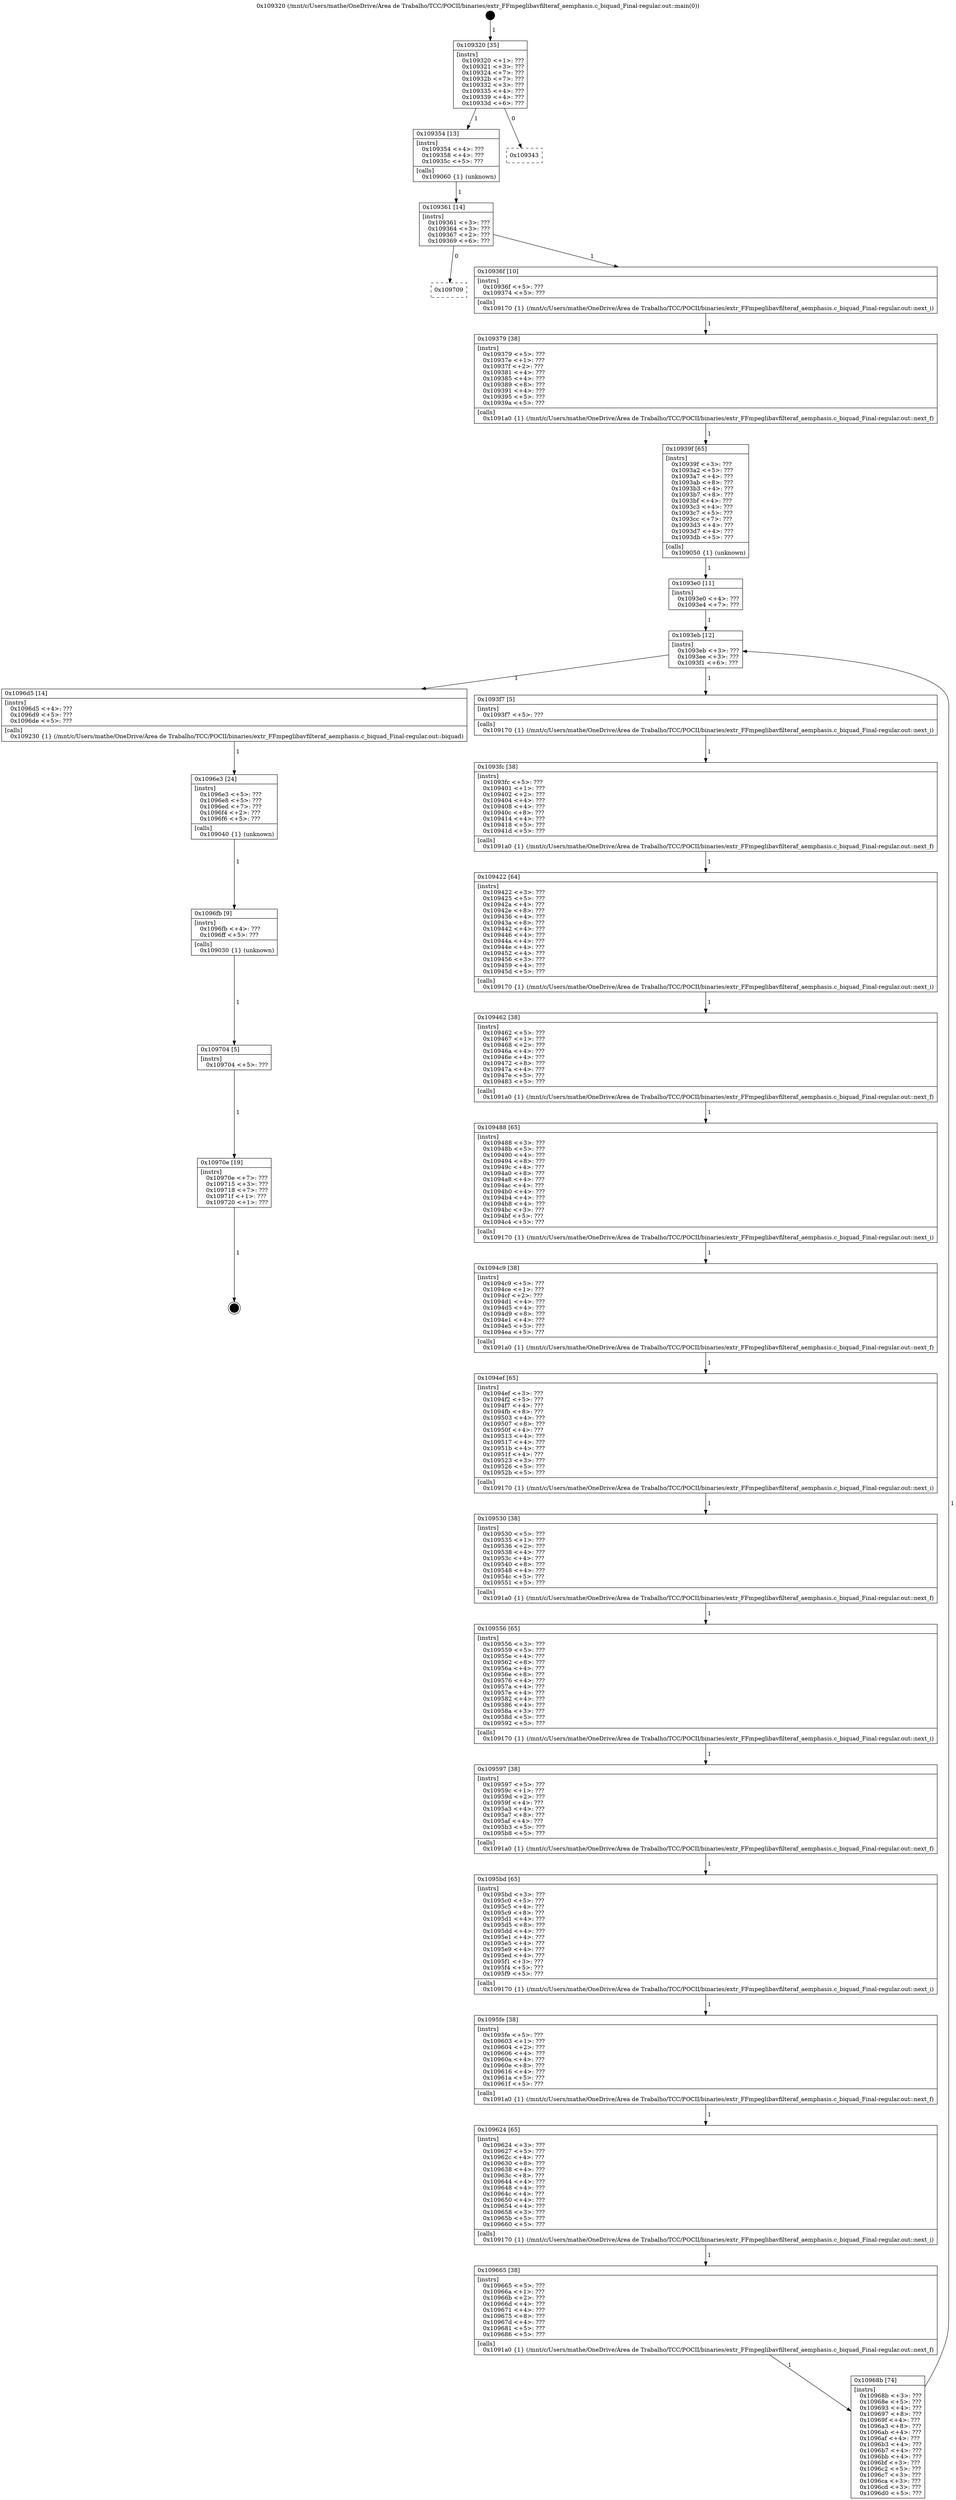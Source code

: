 digraph "0x109320" {
  label = "0x109320 (/mnt/c/Users/mathe/OneDrive/Área de Trabalho/TCC/POCII/binaries/extr_FFmpeglibavfilteraf_aemphasis.c_biquad_Final-regular.out::main(0))"
  labelloc = "t"
  node[shape=record]

  Entry [label="",width=0.3,height=0.3,shape=circle,fillcolor=black,style=filled]
  "0x109320" [label="{
     0x109320 [35]\l
     | [instrs]\l
     &nbsp;&nbsp;0x109320 \<+1\>: ???\l
     &nbsp;&nbsp;0x109321 \<+3\>: ???\l
     &nbsp;&nbsp;0x109324 \<+7\>: ???\l
     &nbsp;&nbsp;0x10932b \<+7\>: ???\l
     &nbsp;&nbsp;0x109332 \<+3\>: ???\l
     &nbsp;&nbsp;0x109335 \<+4\>: ???\l
     &nbsp;&nbsp;0x109339 \<+4\>: ???\l
     &nbsp;&nbsp;0x10933d \<+6\>: ???\l
  }"]
  "0x109354" [label="{
     0x109354 [13]\l
     | [instrs]\l
     &nbsp;&nbsp;0x109354 \<+4\>: ???\l
     &nbsp;&nbsp;0x109358 \<+4\>: ???\l
     &nbsp;&nbsp;0x10935c \<+5\>: ???\l
     | [calls]\l
     &nbsp;&nbsp;0x109060 \{1\} (unknown)\l
  }"]
  "0x109343" [label="{
     0x109343\l
  }", style=dashed]
  "0x109361" [label="{
     0x109361 [14]\l
     | [instrs]\l
     &nbsp;&nbsp;0x109361 \<+3\>: ???\l
     &nbsp;&nbsp;0x109364 \<+3\>: ???\l
     &nbsp;&nbsp;0x109367 \<+2\>: ???\l
     &nbsp;&nbsp;0x109369 \<+6\>: ???\l
  }"]
  "0x109709" [label="{
     0x109709\l
  }", style=dashed]
  "0x10936f" [label="{
     0x10936f [10]\l
     | [instrs]\l
     &nbsp;&nbsp;0x10936f \<+5\>: ???\l
     &nbsp;&nbsp;0x109374 \<+5\>: ???\l
     | [calls]\l
     &nbsp;&nbsp;0x109170 \{1\} (/mnt/c/Users/mathe/OneDrive/Área de Trabalho/TCC/POCII/binaries/extr_FFmpeglibavfilteraf_aemphasis.c_biquad_Final-regular.out::next_i)\l
  }"]
  Exit [label="",width=0.3,height=0.3,shape=circle,fillcolor=black,style=filled,peripheries=2]
  "0x109379" [label="{
     0x109379 [38]\l
     | [instrs]\l
     &nbsp;&nbsp;0x109379 \<+5\>: ???\l
     &nbsp;&nbsp;0x10937e \<+1\>: ???\l
     &nbsp;&nbsp;0x10937f \<+2\>: ???\l
     &nbsp;&nbsp;0x109381 \<+4\>: ???\l
     &nbsp;&nbsp;0x109385 \<+4\>: ???\l
     &nbsp;&nbsp;0x109389 \<+8\>: ???\l
     &nbsp;&nbsp;0x109391 \<+4\>: ???\l
     &nbsp;&nbsp;0x109395 \<+5\>: ???\l
     &nbsp;&nbsp;0x10939a \<+5\>: ???\l
     | [calls]\l
     &nbsp;&nbsp;0x1091a0 \{1\} (/mnt/c/Users/mathe/OneDrive/Área de Trabalho/TCC/POCII/binaries/extr_FFmpeglibavfilteraf_aemphasis.c_biquad_Final-regular.out::next_f)\l
  }"]
  "0x10939f" [label="{
     0x10939f [65]\l
     | [instrs]\l
     &nbsp;&nbsp;0x10939f \<+3\>: ???\l
     &nbsp;&nbsp;0x1093a2 \<+5\>: ???\l
     &nbsp;&nbsp;0x1093a7 \<+4\>: ???\l
     &nbsp;&nbsp;0x1093ab \<+8\>: ???\l
     &nbsp;&nbsp;0x1093b3 \<+4\>: ???\l
     &nbsp;&nbsp;0x1093b7 \<+8\>: ???\l
     &nbsp;&nbsp;0x1093bf \<+4\>: ???\l
     &nbsp;&nbsp;0x1093c3 \<+4\>: ???\l
     &nbsp;&nbsp;0x1093c7 \<+5\>: ???\l
     &nbsp;&nbsp;0x1093cc \<+7\>: ???\l
     &nbsp;&nbsp;0x1093d3 \<+4\>: ???\l
     &nbsp;&nbsp;0x1093d7 \<+4\>: ???\l
     &nbsp;&nbsp;0x1093db \<+5\>: ???\l
     | [calls]\l
     &nbsp;&nbsp;0x109050 \{1\} (unknown)\l
  }"]
  "0x1093eb" [label="{
     0x1093eb [12]\l
     | [instrs]\l
     &nbsp;&nbsp;0x1093eb \<+3\>: ???\l
     &nbsp;&nbsp;0x1093ee \<+3\>: ???\l
     &nbsp;&nbsp;0x1093f1 \<+6\>: ???\l
  }"]
  "0x1096d5" [label="{
     0x1096d5 [14]\l
     | [instrs]\l
     &nbsp;&nbsp;0x1096d5 \<+4\>: ???\l
     &nbsp;&nbsp;0x1096d9 \<+5\>: ???\l
     &nbsp;&nbsp;0x1096de \<+5\>: ???\l
     | [calls]\l
     &nbsp;&nbsp;0x109230 \{1\} (/mnt/c/Users/mathe/OneDrive/Área de Trabalho/TCC/POCII/binaries/extr_FFmpeglibavfilteraf_aemphasis.c_biquad_Final-regular.out::biquad)\l
  }"]
  "0x1093f7" [label="{
     0x1093f7 [5]\l
     | [instrs]\l
     &nbsp;&nbsp;0x1093f7 \<+5\>: ???\l
     | [calls]\l
     &nbsp;&nbsp;0x109170 \{1\} (/mnt/c/Users/mathe/OneDrive/Área de Trabalho/TCC/POCII/binaries/extr_FFmpeglibavfilteraf_aemphasis.c_biquad_Final-regular.out::next_i)\l
  }"]
  "0x1093fc" [label="{
     0x1093fc [38]\l
     | [instrs]\l
     &nbsp;&nbsp;0x1093fc \<+5\>: ???\l
     &nbsp;&nbsp;0x109401 \<+1\>: ???\l
     &nbsp;&nbsp;0x109402 \<+2\>: ???\l
     &nbsp;&nbsp;0x109404 \<+4\>: ???\l
     &nbsp;&nbsp;0x109408 \<+4\>: ???\l
     &nbsp;&nbsp;0x10940c \<+8\>: ???\l
     &nbsp;&nbsp;0x109414 \<+4\>: ???\l
     &nbsp;&nbsp;0x109418 \<+5\>: ???\l
     &nbsp;&nbsp;0x10941d \<+5\>: ???\l
     | [calls]\l
     &nbsp;&nbsp;0x1091a0 \{1\} (/mnt/c/Users/mathe/OneDrive/Área de Trabalho/TCC/POCII/binaries/extr_FFmpeglibavfilteraf_aemphasis.c_biquad_Final-regular.out::next_f)\l
  }"]
  "0x109422" [label="{
     0x109422 [64]\l
     | [instrs]\l
     &nbsp;&nbsp;0x109422 \<+3\>: ???\l
     &nbsp;&nbsp;0x109425 \<+5\>: ???\l
     &nbsp;&nbsp;0x10942a \<+4\>: ???\l
     &nbsp;&nbsp;0x10942e \<+8\>: ???\l
     &nbsp;&nbsp;0x109436 \<+4\>: ???\l
     &nbsp;&nbsp;0x10943a \<+8\>: ???\l
     &nbsp;&nbsp;0x109442 \<+4\>: ???\l
     &nbsp;&nbsp;0x109446 \<+4\>: ???\l
     &nbsp;&nbsp;0x10944a \<+4\>: ???\l
     &nbsp;&nbsp;0x10944e \<+4\>: ???\l
     &nbsp;&nbsp;0x109452 \<+4\>: ???\l
     &nbsp;&nbsp;0x109456 \<+3\>: ???\l
     &nbsp;&nbsp;0x109459 \<+4\>: ???\l
     &nbsp;&nbsp;0x10945d \<+5\>: ???\l
     | [calls]\l
     &nbsp;&nbsp;0x109170 \{1\} (/mnt/c/Users/mathe/OneDrive/Área de Trabalho/TCC/POCII/binaries/extr_FFmpeglibavfilteraf_aemphasis.c_biquad_Final-regular.out::next_i)\l
  }"]
  "0x109462" [label="{
     0x109462 [38]\l
     | [instrs]\l
     &nbsp;&nbsp;0x109462 \<+5\>: ???\l
     &nbsp;&nbsp;0x109467 \<+1\>: ???\l
     &nbsp;&nbsp;0x109468 \<+2\>: ???\l
     &nbsp;&nbsp;0x10946a \<+4\>: ???\l
     &nbsp;&nbsp;0x10946e \<+4\>: ???\l
     &nbsp;&nbsp;0x109472 \<+8\>: ???\l
     &nbsp;&nbsp;0x10947a \<+4\>: ???\l
     &nbsp;&nbsp;0x10947e \<+5\>: ???\l
     &nbsp;&nbsp;0x109483 \<+5\>: ???\l
     | [calls]\l
     &nbsp;&nbsp;0x1091a0 \{1\} (/mnt/c/Users/mathe/OneDrive/Área de Trabalho/TCC/POCII/binaries/extr_FFmpeglibavfilteraf_aemphasis.c_biquad_Final-regular.out::next_f)\l
  }"]
  "0x109488" [label="{
     0x109488 [65]\l
     | [instrs]\l
     &nbsp;&nbsp;0x109488 \<+3\>: ???\l
     &nbsp;&nbsp;0x10948b \<+5\>: ???\l
     &nbsp;&nbsp;0x109490 \<+4\>: ???\l
     &nbsp;&nbsp;0x109494 \<+8\>: ???\l
     &nbsp;&nbsp;0x10949c \<+4\>: ???\l
     &nbsp;&nbsp;0x1094a0 \<+8\>: ???\l
     &nbsp;&nbsp;0x1094a8 \<+4\>: ???\l
     &nbsp;&nbsp;0x1094ac \<+4\>: ???\l
     &nbsp;&nbsp;0x1094b0 \<+4\>: ???\l
     &nbsp;&nbsp;0x1094b4 \<+4\>: ???\l
     &nbsp;&nbsp;0x1094b8 \<+4\>: ???\l
     &nbsp;&nbsp;0x1094bc \<+3\>: ???\l
     &nbsp;&nbsp;0x1094bf \<+5\>: ???\l
     &nbsp;&nbsp;0x1094c4 \<+5\>: ???\l
     | [calls]\l
     &nbsp;&nbsp;0x109170 \{1\} (/mnt/c/Users/mathe/OneDrive/Área de Trabalho/TCC/POCII/binaries/extr_FFmpeglibavfilteraf_aemphasis.c_biquad_Final-regular.out::next_i)\l
  }"]
  "0x1094c9" [label="{
     0x1094c9 [38]\l
     | [instrs]\l
     &nbsp;&nbsp;0x1094c9 \<+5\>: ???\l
     &nbsp;&nbsp;0x1094ce \<+1\>: ???\l
     &nbsp;&nbsp;0x1094cf \<+2\>: ???\l
     &nbsp;&nbsp;0x1094d1 \<+4\>: ???\l
     &nbsp;&nbsp;0x1094d5 \<+4\>: ???\l
     &nbsp;&nbsp;0x1094d9 \<+8\>: ???\l
     &nbsp;&nbsp;0x1094e1 \<+4\>: ???\l
     &nbsp;&nbsp;0x1094e5 \<+5\>: ???\l
     &nbsp;&nbsp;0x1094ea \<+5\>: ???\l
     | [calls]\l
     &nbsp;&nbsp;0x1091a0 \{1\} (/mnt/c/Users/mathe/OneDrive/Área de Trabalho/TCC/POCII/binaries/extr_FFmpeglibavfilteraf_aemphasis.c_biquad_Final-regular.out::next_f)\l
  }"]
  "0x1094ef" [label="{
     0x1094ef [65]\l
     | [instrs]\l
     &nbsp;&nbsp;0x1094ef \<+3\>: ???\l
     &nbsp;&nbsp;0x1094f2 \<+5\>: ???\l
     &nbsp;&nbsp;0x1094f7 \<+4\>: ???\l
     &nbsp;&nbsp;0x1094fb \<+8\>: ???\l
     &nbsp;&nbsp;0x109503 \<+4\>: ???\l
     &nbsp;&nbsp;0x109507 \<+8\>: ???\l
     &nbsp;&nbsp;0x10950f \<+4\>: ???\l
     &nbsp;&nbsp;0x109513 \<+4\>: ???\l
     &nbsp;&nbsp;0x109517 \<+4\>: ???\l
     &nbsp;&nbsp;0x10951b \<+4\>: ???\l
     &nbsp;&nbsp;0x10951f \<+4\>: ???\l
     &nbsp;&nbsp;0x109523 \<+3\>: ???\l
     &nbsp;&nbsp;0x109526 \<+5\>: ???\l
     &nbsp;&nbsp;0x10952b \<+5\>: ???\l
     | [calls]\l
     &nbsp;&nbsp;0x109170 \{1\} (/mnt/c/Users/mathe/OneDrive/Área de Trabalho/TCC/POCII/binaries/extr_FFmpeglibavfilteraf_aemphasis.c_biquad_Final-regular.out::next_i)\l
  }"]
  "0x109530" [label="{
     0x109530 [38]\l
     | [instrs]\l
     &nbsp;&nbsp;0x109530 \<+5\>: ???\l
     &nbsp;&nbsp;0x109535 \<+1\>: ???\l
     &nbsp;&nbsp;0x109536 \<+2\>: ???\l
     &nbsp;&nbsp;0x109538 \<+4\>: ???\l
     &nbsp;&nbsp;0x10953c \<+4\>: ???\l
     &nbsp;&nbsp;0x109540 \<+8\>: ???\l
     &nbsp;&nbsp;0x109548 \<+4\>: ???\l
     &nbsp;&nbsp;0x10954c \<+5\>: ???\l
     &nbsp;&nbsp;0x109551 \<+5\>: ???\l
     | [calls]\l
     &nbsp;&nbsp;0x1091a0 \{1\} (/mnt/c/Users/mathe/OneDrive/Área de Trabalho/TCC/POCII/binaries/extr_FFmpeglibavfilteraf_aemphasis.c_biquad_Final-regular.out::next_f)\l
  }"]
  "0x109556" [label="{
     0x109556 [65]\l
     | [instrs]\l
     &nbsp;&nbsp;0x109556 \<+3\>: ???\l
     &nbsp;&nbsp;0x109559 \<+5\>: ???\l
     &nbsp;&nbsp;0x10955e \<+4\>: ???\l
     &nbsp;&nbsp;0x109562 \<+8\>: ???\l
     &nbsp;&nbsp;0x10956a \<+4\>: ???\l
     &nbsp;&nbsp;0x10956e \<+8\>: ???\l
     &nbsp;&nbsp;0x109576 \<+4\>: ???\l
     &nbsp;&nbsp;0x10957a \<+4\>: ???\l
     &nbsp;&nbsp;0x10957e \<+4\>: ???\l
     &nbsp;&nbsp;0x109582 \<+4\>: ???\l
     &nbsp;&nbsp;0x109586 \<+4\>: ???\l
     &nbsp;&nbsp;0x10958a \<+3\>: ???\l
     &nbsp;&nbsp;0x10958d \<+5\>: ???\l
     &nbsp;&nbsp;0x109592 \<+5\>: ???\l
     | [calls]\l
     &nbsp;&nbsp;0x109170 \{1\} (/mnt/c/Users/mathe/OneDrive/Área de Trabalho/TCC/POCII/binaries/extr_FFmpeglibavfilteraf_aemphasis.c_biquad_Final-regular.out::next_i)\l
  }"]
  "0x109597" [label="{
     0x109597 [38]\l
     | [instrs]\l
     &nbsp;&nbsp;0x109597 \<+5\>: ???\l
     &nbsp;&nbsp;0x10959c \<+1\>: ???\l
     &nbsp;&nbsp;0x10959d \<+2\>: ???\l
     &nbsp;&nbsp;0x10959f \<+4\>: ???\l
     &nbsp;&nbsp;0x1095a3 \<+4\>: ???\l
     &nbsp;&nbsp;0x1095a7 \<+8\>: ???\l
     &nbsp;&nbsp;0x1095af \<+4\>: ???\l
     &nbsp;&nbsp;0x1095b3 \<+5\>: ???\l
     &nbsp;&nbsp;0x1095b8 \<+5\>: ???\l
     | [calls]\l
     &nbsp;&nbsp;0x1091a0 \{1\} (/mnt/c/Users/mathe/OneDrive/Área de Trabalho/TCC/POCII/binaries/extr_FFmpeglibavfilteraf_aemphasis.c_biquad_Final-regular.out::next_f)\l
  }"]
  "0x1095bd" [label="{
     0x1095bd [65]\l
     | [instrs]\l
     &nbsp;&nbsp;0x1095bd \<+3\>: ???\l
     &nbsp;&nbsp;0x1095c0 \<+5\>: ???\l
     &nbsp;&nbsp;0x1095c5 \<+4\>: ???\l
     &nbsp;&nbsp;0x1095c9 \<+8\>: ???\l
     &nbsp;&nbsp;0x1095d1 \<+4\>: ???\l
     &nbsp;&nbsp;0x1095d5 \<+8\>: ???\l
     &nbsp;&nbsp;0x1095dd \<+4\>: ???\l
     &nbsp;&nbsp;0x1095e1 \<+4\>: ???\l
     &nbsp;&nbsp;0x1095e5 \<+4\>: ???\l
     &nbsp;&nbsp;0x1095e9 \<+4\>: ???\l
     &nbsp;&nbsp;0x1095ed \<+4\>: ???\l
     &nbsp;&nbsp;0x1095f1 \<+3\>: ???\l
     &nbsp;&nbsp;0x1095f4 \<+5\>: ???\l
     &nbsp;&nbsp;0x1095f9 \<+5\>: ???\l
     | [calls]\l
     &nbsp;&nbsp;0x109170 \{1\} (/mnt/c/Users/mathe/OneDrive/Área de Trabalho/TCC/POCII/binaries/extr_FFmpeglibavfilteraf_aemphasis.c_biquad_Final-regular.out::next_i)\l
  }"]
  "0x1095fe" [label="{
     0x1095fe [38]\l
     | [instrs]\l
     &nbsp;&nbsp;0x1095fe \<+5\>: ???\l
     &nbsp;&nbsp;0x109603 \<+1\>: ???\l
     &nbsp;&nbsp;0x109604 \<+2\>: ???\l
     &nbsp;&nbsp;0x109606 \<+4\>: ???\l
     &nbsp;&nbsp;0x10960a \<+4\>: ???\l
     &nbsp;&nbsp;0x10960e \<+8\>: ???\l
     &nbsp;&nbsp;0x109616 \<+4\>: ???\l
     &nbsp;&nbsp;0x10961a \<+5\>: ???\l
     &nbsp;&nbsp;0x10961f \<+5\>: ???\l
     | [calls]\l
     &nbsp;&nbsp;0x1091a0 \{1\} (/mnt/c/Users/mathe/OneDrive/Área de Trabalho/TCC/POCII/binaries/extr_FFmpeglibavfilteraf_aemphasis.c_biquad_Final-regular.out::next_f)\l
  }"]
  "0x109624" [label="{
     0x109624 [65]\l
     | [instrs]\l
     &nbsp;&nbsp;0x109624 \<+3\>: ???\l
     &nbsp;&nbsp;0x109627 \<+5\>: ???\l
     &nbsp;&nbsp;0x10962c \<+4\>: ???\l
     &nbsp;&nbsp;0x109630 \<+8\>: ???\l
     &nbsp;&nbsp;0x109638 \<+4\>: ???\l
     &nbsp;&nbsp;0x10963c \<+8\>: ???\l
     &nbsp;&nbsp;0x109644 \<+4\>: ???\l
     &nbsp;&nbsp;0x109648 \<+4\>: ???\l
     &nbsp;&nbsp;0x10964c \<+4\>: ???\l
     &nbsp;&nbsp;0x109650 \<+4\>: ???\l
     &nbsp;&nbsp;0x109654 \<+4\>: ???\l
     &nbsp;&nbsp;0x109658 \<+3\>: ???\l
     &nbsp;&nbsp;0x10965b \<+5\>: ???\l
     &nbsp;&nbsp;0x109660 \<+5\>: ???\l
     | [calls]\l
     &nbsp;&nbsp;0x109170 \{1\} (/mnt/c/Users/mathe/OneDrive/Área de Trabalho/TCC/POCII/binaries/extr_FFmpeglibavfilteraf_aemphasis.c_biquad_Final-regular.out::next_i)\l
  }"]
  "0x109665" [label="{
     0x109665 [38]\l
     | [instrs]\l
     &nbsp;&nbsp;0x109665 \<+5\>: ???\l
     &nbsp;&nbsp;0x10966a \<+1\>: ???\l
     &nbsp;&nbsp;0x10966b \<+2\>: ???\l
     &nbsp;&nbsp;0x10966d \<+4\>: ???\l
     &nbsp;&nbsp;0x109671 \<+4\>: ???\l
     &nbsp;&nbsp;0x109675 \<+8\>: ???\l
     &nbsp;&nbsp;0x10967d \<+4\>: ???\l
     &nbsp;&nbsp;0x109681 \<+5\>: ???\l
     &nbsp;&nbsp;0x109686 \<+5\>: ???\l
     | [calls]\l
     &nbsp;&nbsp;0x1091a0 \{1\} (/mnt/c/Users/mathe/OneDrive/Área de Trabalho/TCC/POCII/binaries/extr_FFmpeglibavfilteraf_aemphasis.c_biquad_Final-regular.out::next_f)\l
  }"]
  "0x10968b" [label="{
     0x10968b [74]\l
     | [instrs]\l
     &nbsp;&nbsp;0x10968b \<+3\>: ???\l
     &nbsp;&nbsp;0x10968e \<+5\>: ???\l
     &nbsp;&nbsp;0x109693 \<+4\>: ???\l
     &nbsp;&nbsp;0x109697 \<+8\>: ???\l
     &nbsp;&nbsp;0x10969f \<+4\>: ???\l
     &nbsp;&nbsp;0x1096a3 \<+8\>: ???\l
     &nbsp;&nbsp;0x1096ab \<+4\>: ???\l
     &nbsp;&nbsp;0x1096af \<+4\>: ???\l
     &nbsp;&nbsp;0x1096b3 \<+4\>: ???\l
     &nbsp;&nbsp;0x1096b7 \<+4\>: ???\l
     &nbsp;&nbsp;0x1096bb \<+4\>: ???\l
     &nbsp;&nbsp;0x1096bf \<+3\>: ???\l
     &nbsp;&nbsp;0x1096c2 \<+5\>: ???\l
     &nbsp;&nbsp;0x1096c7 \<+3\>: ???\l
     &nbsp;&nbsp;0x1096ca \<+3\>: ???\l
     &nbsp;&nbsp;0x1096cd \<+3\>: ???\l
     &nbsp;&nbsp;0x1096d0 \<+5\>: ???\l
  }"]
  "0x1093e0" [label="{
     0x1093e0 [11]\l
     | [instrs]\l
     &nbsp;&nbsp;0x1093e0 \<+4\>: ???\l
     &nbsp;&nbsp;0x1093e4 \<+7\>: ???\l
  }"]
  "0x1096e3" [label="{
     0x1096e3 [24]\l
     | [instrs]\l
     &nbsp;&nbsp;0x1096e3 \<+5\>: ???\l
     &nbsp;&nbsp;0x1096e8 \<+5\>: ???\l
     &nbsp;&nbsp;0x1096ed \<+7\>: ???\l
     &nbsp;&nbsp;0x1096f4 \<+2\>: ???\l
     &nbsp;&nbsp;0x1096f6 \<+5\>: ???\l
     | [calls]\l
     &nbsp;&nbsp;0x109040 \{1\} (unknown)\l
  }"]
  "0x1096fb" [label="{
     0x1096fb [9]\l
     | [instrs]\l
     &nbsp;&nbsp;0x1096fb \<+4\>: ???\l
     &nbsp;&nbsp;0x1096ff \<+5\>: ???\l
     | [calls]\l
     &nbsp;&nbsp;0x109030 \{1\} (unknown)\l
  }"]
  "0x109704" [label="{
     0x109704 [5]\l
     | [instrs]\l
     &nbsp;&nbsp;0x109704 \<+5\>: ???\l
  }"]
  "0x10970e" [label="{
     0x10970e [19]\l
     | [instrs]\l
     &nbsp;&nbsp;0x10970e \<+7\>: ???\l
     &nbsp;&nbsp;0x109715 \<+3\>: ???\l
     &nbsp;&nbsp;0x109718 \<+7\>: ???\l
     &nbsp;&nbsp;0x10971f \<+1\>: ???\l
     &nbsp;&nbsp;0x109720 \<+1\>: ???\l
  }"]
  Entry -> "0x109320" [label=" 1"]
  "0x109320" -> "0x109354" [label=" 1"]
  "0x109320" -> "0x109343" [label=" 0"]
  "0x109354" -> "0x109361" [label=" 1"]
  "0x109361" -> "0x109709" [label=" 0"]
  "0x109361" -> "0x10936f" [label=" 1"]
  "0x10970e" -> Exit [label=" 1"]
  "0x10936f" -> "0x109379" [label=" 1"]
  "0x109379" -> "0x10939f" [label=" 1"]
  "0x10939f" -> "0x1093e0" [label=" 1"]
  "0x1093eb" -> "0x1096d5" [label=" 1"]
  "0x1093eb" -> "0x1093f7" [label=" 1"]
  "0x1093f7" -> "0x1093fc" [label=" 1"]
  "0x1093fc" -> "0x109422" [label=" 1"]
  "0x109422" -> "0x109462" [label=" 1"]
  "0x109462" -> "0x109488" [label=" 1"]
  "0x109488" -> "0x1094c9" [label=" 1"]
  "0x1094c9" -> "0x1094ef" [label=" 1"]
  "0x1094ef" -> "0x109530" [label=" 1"]
  "0x109530" -> "0x109556" [label=" 1"]
  "0x109556" -> "0x109597" [label=" 1"]
  "0x109597" -> "0x1095bd" [label=" 1"]
  "0x1095bd" -> "0x1095fe" [label=" 1"]
  "0x1095fe" -> "0x109624" [label=" 1"]
  "0x109624" -> "0x109665" [label=" 1"]
  "0x109665" -> "0x10968b" [label=" 1"]
  "0x1093e0" -> "0x1093eb" [label=" 1"]
  "0x10968b" -> "0x1093eb" [label=" 1"]
  "0x1096d5" -> "0x1096e3" [label=" 1"]
  "0x1096e3" -> "0x1096fb" [label=" 1"]
  "0x1096fb" -> "0x109704" [label=" 1"]
  "0x109704" -> "0x10970e" [label=" 1"]
}
